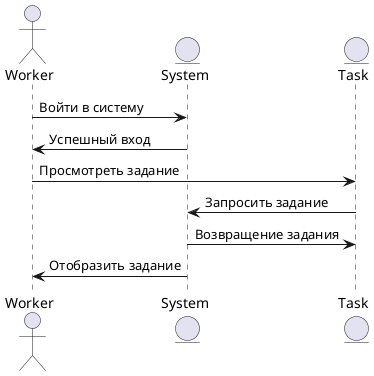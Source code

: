 @startuml
actor Worker
entity System
entity Task

Worker -> System : Войти в систему
System -> Worker : Успешный вход
Worker -> Task : Просмотреть задание
Task -> System : Запросить задание
System -> Task : Возвращение задания
System -> Worker : Отобразить задание
@enduml